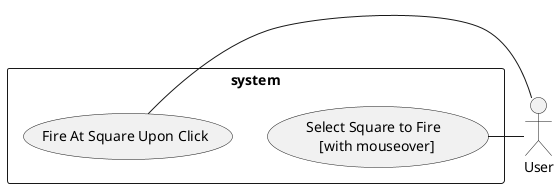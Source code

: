 @startuml
actor User
rectangle system {
User -left- (Select Square to Fire \n [with mouseover])
User -left- (Fire At Square Upon Click)
}
@enduml

